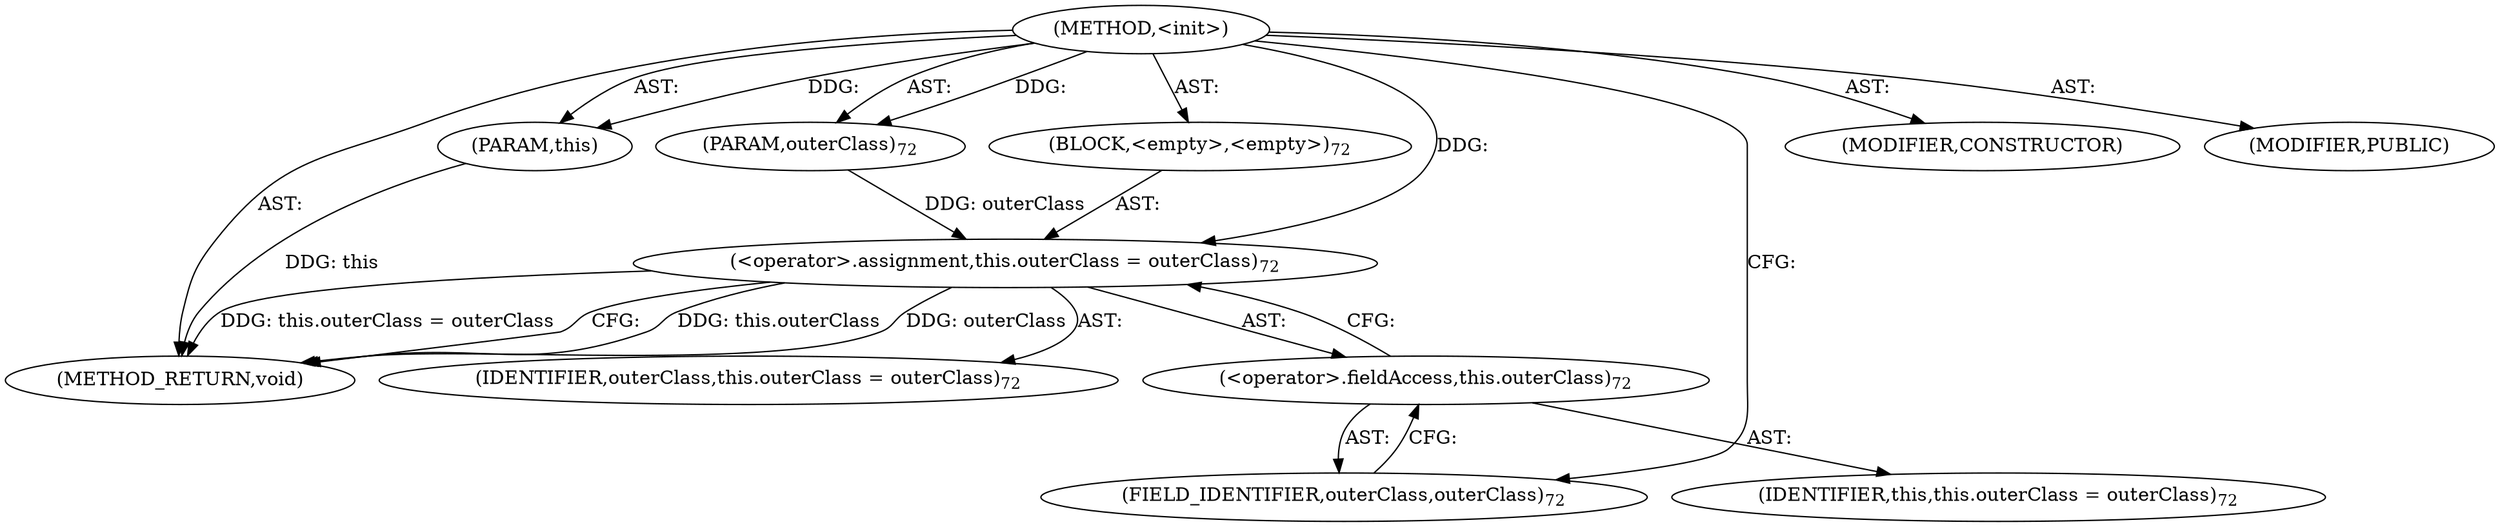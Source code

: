 digraph "&lt;init&gt;" {  
"111669149705" [label = <(METHOD,&lt;init&gt;)> ]
"115964116993" [label = <(PARAM,this)> ]
"115964116994" [label = <(PARAM,outerClass)<SUB>72</SUB>> ]
"25769803797" [label = <(BLOCK,&lt;empty&gt;,&lt;empty&gt;)<SUB>72</SUB>> ]
"30064771153" [label = <(&lt;operator&gt;.assignment,this.outerClass = outerClass)<SUB>72</SUB>> ]
"30064771154" [label = <(&lt;operator&gt;.fieldAccess,this.outerClass)<SUB>72</SUB>> ]
"68719476737" [label = <(IDENTIFIER,this,this.outerClass = outerClass)<SUB>72</SUB>> ]
"55834574855" [label = <(FIELD_IDENTIFIER,outerClass,outerClass)<SUB>72</SUB>> ]
"68719476738" [label = <(IDENTIFIER,outerClass,this.outerClass = outerClass)<SUB>72</SUB>> ]
"133143986197" [label = <(MODIFIER,CONSTRUCTOR)> ]
"133143986198" [label = <(MODIFIER,PUBLIC)> ]
"128849018889" [label = <(METHOD_RETURN,void)> ]
  "111669149705" -> "115964116993"  [ label = "AST: "] 
  "111669149705" -> "115964116994"  [ label = "AST: "] 
  "111669149705" -> "25769803797"  [ label = "AST: "] 
  "111669149705" -> "133143986197"  [ label = "AST: "] 
  "111669149705" -> "133143986198"  [ label = "AST: "] 
  "111669149705" -> "128849018889"  [ label = "AST: "] 
  "25769803797" -> "30064771153"  [ label = "AST: "] 
  "30064771153" -> "30064771154"  [ label = "AST: "] 
  "30064771153" -> "68719476738"  [ label = "AST: "] 
  "30064771154" -> "68719476737"  [ label = "AST: "] 
  "30064771154" -> "55834574855"  [ label = "AST: "] 
  "30064771153" -> "128849018889"  [ label = "CFG: "] 
  "30064771154" -> "30064771153"  [ label = "CFG: "] 
  "55834574855" -> "30064771154"  [ label = "CFG: "] 
  "111669149705" -> "55834574855"  [ label = "CFG: "] 
  "115964116993" -> "128849018889"  [ label = "DDG: this"] 
  "30064771153" -> "128849018889"  [ label = "DDG: this.outerClass"] 
  "30064771153" -> "128849018889"  [ label = "DDG: outerClass"] 
  "30064771153" -> "128849018889"  [ label = "DDG: this.outerClass = outerClass"] 
  "111669149705" -> "115964116993"  [ label = "DDG: "] 
  "111669149705" -> "115964116994"  [ label = "DDG: "] 
  "115964116994" -> "30064771153"  [ label = "DDG: outerClass"] 
  "111669149705" -> "30064771153"  [ label = "DDG: "] 
}
